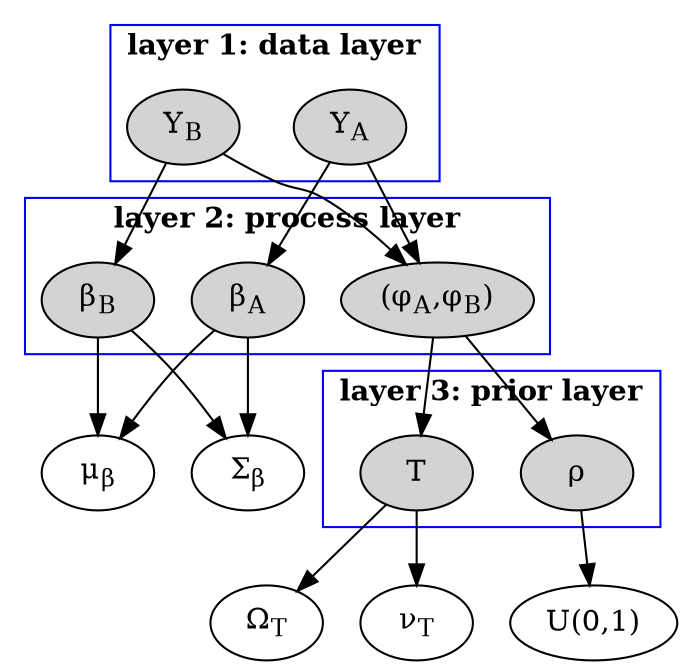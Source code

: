 digraph G {
    
    subgraph cluster_1 {
    node [style=filled];
    
    Y_A[label=<Y<sub>A</sub>>];
    Y_B[label=<Y<sub>B</sub>>];
    
    label = <<b>layer 1: data layer</b>>;
    color=blue
  }
  
    subgraph cluster_2 {
    node [style=filled];
    
    beta_A[label=<&beta;<sub>A</sub>>];
    beta_B[label=<&beta;<sub>B</sub>>];
    
    phi_AB[label=<&#40;&phi;<sub>A</sub>,&phi;<sub>B</sub>&#41;>];
    
    label = <<b>layer 2: process layer</b>>;
    color=blue
  }
  
    subgraph cluster_3 {
    node [style=filled];
    
    Tau[label=<T>];
    rho[label=<&rho;>];
    
    label = <<b>layer 3: prior layer</b>>;
    color=blue
  }
  
    nu_Tau[label=<&nu;<sub>T</sub>>];
    Omega_Tau[label=<&Omega;<sub>T</sub>>];
    
    mu_beta[label=<&mu;<sub>&beta;</sub>>];
    Sigma_beta[label=<&Sigma;<sub>&beta;</sub>>];
  
  Y_A -> {beta_A phi_AB}
  Y_B -> {beta_B phi_AB}
  
  {beta_A beta_B}  -> {mu_beta Sigma_beta}
  
  {phi_AB} -> Tau -> {nu_Tau Omega_Tau}
  {phi_AB} -> rho -> "U(0,1)"
  
}